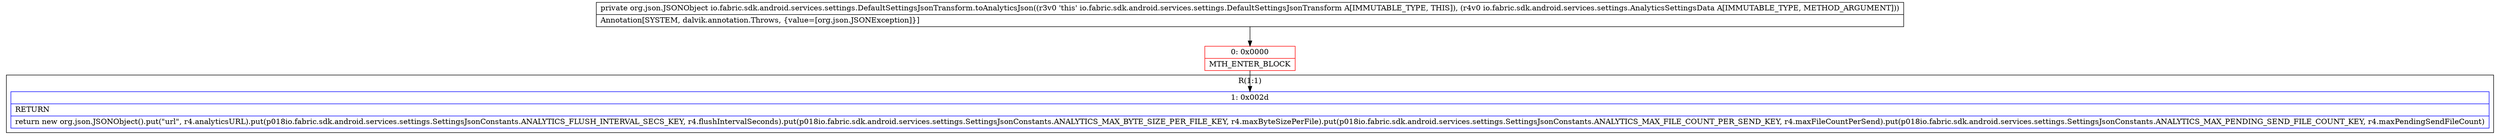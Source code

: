 digraph "CFG forio.fabric.sdk.android.services.settings.DefaultSettingsJsonTransform.toAnalyticsJson(Lio\/fabric\/sdk\/android\/services\/settings\/AnalyticsSettingsData;)Lorg\/json\/JSONObject;" {
subgraph cluster_Region_291661529 {
label = "R(1:1)";
node [shape=record,color=blue];
Node_1 [shape=record,label="{1\:\ 0x002d|RETURN\l|return new org.json.JSONObject().put(\"url\", r4.analyticsURL).put(p018io.fabric.sdk.android.services.settings.SettingsJsonConstants.ANALYTICS_FLUSH_INTERVAL_SECS_KEY, r4.flushIntervalSeconds).put(p018io.fabric.sdk.android.services.settings.SettingsJsonConstants.ANALYTICS_MAX_BYTE_SIZE_PER_FILE_KEY, r4.maxByteSizePerFile).put(p018io.fabric.sdk.android.services.settings.SettingsJsonConstants.ANALYTICS_MAX_FILE_COUNT_PER_SEND_KEY, r4.maxFileCountPerSend).put(p018io.fabric.sdk.android.services.settings.SettingsJsonConstants.ANALYTICS_MAX_PENDING_SEND_FILE_COUNT_KEY, r4.maxPendingSendFileCount)\l}"];
}
Node_0 [shape=record,color=red,label="{0\:\ 0x0000|MTH_ENTER_BLOCK\l}"];
MethodNode[shape=record,label="{private org.json.JSONObject io.fabric.sdk.android.services.settings.DefaultSettingsJsonTransform.toAnalyticsJson((r3v0 'this' io.fabric.sdk.android.services.settings.DefaultSettingsJsonTransform A[IMMUTABLE_TYPE, THIS]), (r4v0 io.fabric.sdk.android.services.settings.AnalyticsSettingsData A[IMMUTABLE_TYPE, METHOD_ARGUMENT]))  | Annotation[SYSTEM, dalvik.annotation.Throws, \{value=[org.json.JSONException]\}]\l}"];
MethodNode -> Node_0;
Node_0 -> Node_1;
}

